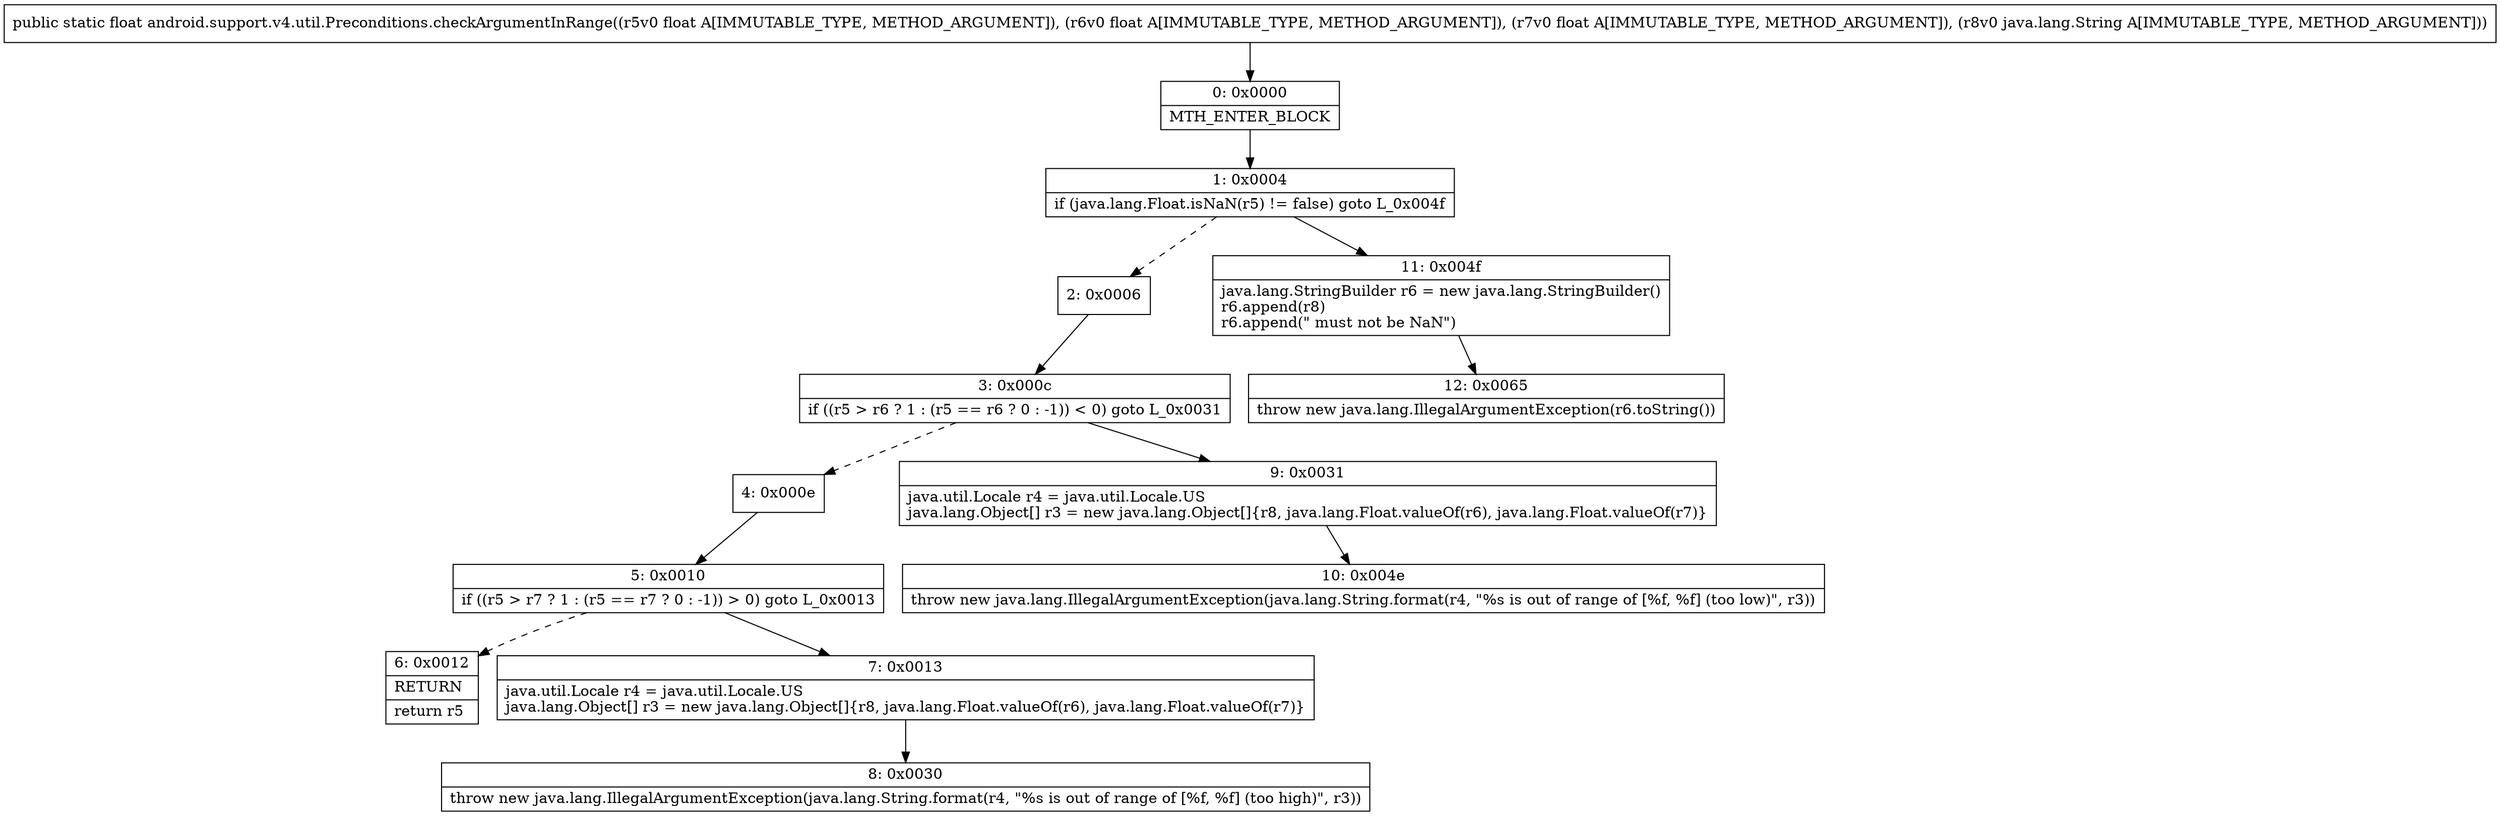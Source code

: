 digraph "CFG forandroid.support.v4.util.Preconditions.checkArgumentInRange(FFFLjava\/lang\/String;)F" {
Node_0 [shape=record,label="{0\:\ 0x0000|MTH_ENTER_BLOCK\l}"];
Node_1 [shape=record,label="{1\:\ 0x0004|if (java.lang.Float.isNaN(r5) != false) goto L_0x004f\l}"];
Node_2 [shape=record,label="{2\:\ 0x0006}"];
Node_3 [shape=record,label="{3\:\ 0x000c|if ((r5 \> r6 ? 1 : (r5 == r6 ? 0 : \-1)) \< 0) goto L_0x0031\l}"];
Node_4 [shape=record,label="{4\:\ 0x000e}"];
Node_5 [shape=record,label="{5\:\ 0x0010|if ((r5 \> r7 ? 1 : (r5 == r7 ? 0 : \-1)) \> 0) goto L_0x0013\l}"];
Node_6 [shape=record,label="{6\:\ 0x0012|RETURN\l|return r5\l}"];
Node_7 [shape=record,label="{7\:\ 0x0013|java.util.Locale r4 = java.util.Locale.US\ljava.lang.Object[] r3 = new java.lang.Object[]\{r8, java.lang.Float.valueOf(r6), java.lang.Float.valueOf(r7)\}\l}"];
Node_8 [shape=record,label="{8\:\ 0x0030|throw new java.lang.IllegalArgumentException(java.lang.String.format(r4, \"%s is out of range of [%f, %f] (too high)\", r3))\l}"];
Node_9 [shape=record,label="{9\:\ 0x0031|java.util.Locale r4 = java.util.Locale.US\ljava.lang.Object[] r3 = new java.lang.Object[]\{r8, java.lang.Float.valueOf(r6), java.lang.Float.valueOf(r7)\}\l}"];
Node_10 [shape=record,label="{10\:\ 0x004e|throw new java.lang.IllegalArgumentException(java.lang.String.format(r4, \"%s is out of range of [%f, %f] (too low)\", r3))\l}"];
Node_11 [shape=record,label="{11\:\ 0x004f|java.lang.StringBuilder r6 = new java.lang.StringBuilder()\lr6.append(r8)\lr6.append(\" must not be NaN\")\l}"];
Node_12 [shape=record,label="{12\:\ 0x0065|throw new java.lang.IllegalArgumentException(r6.toString())\l}"];
MethodNode[shape=record,label="{public static float android.support.v4.util.Preconditions.checkArgumentInRange((r5v0 float A[IMMUTABLE_TYPE, METHOD_ARGUMENT]), (r6v0 float A[IMMUTABLE_TYPE, METHOD_ARGUMENT]), (r7v0 float A[IMMUTABLE_TYPE, METHOD_ARGUMENT]), (r8v0 java.lang.String A[IMMUTABLE_TYPE, METHOD_ARGUMENT])) }"];
MethodNode -> Node_0;
Node_0 -> Node_1;
Node_1 -> Node_2[style=dashed];
Node_1 -> Node_11;
Node_2 -> Node_3;
Node_3 -> Node_4[style=dashed];
Node_3 -> Node_9;
Node_4 -> Node_5;
Node_5 -> Node_6[style=dashed];
Node_5 -> Node_7;
Node_7 -> Node_8;
Node_9 -> Node_10;
Node_11 -> Node_12;
}

